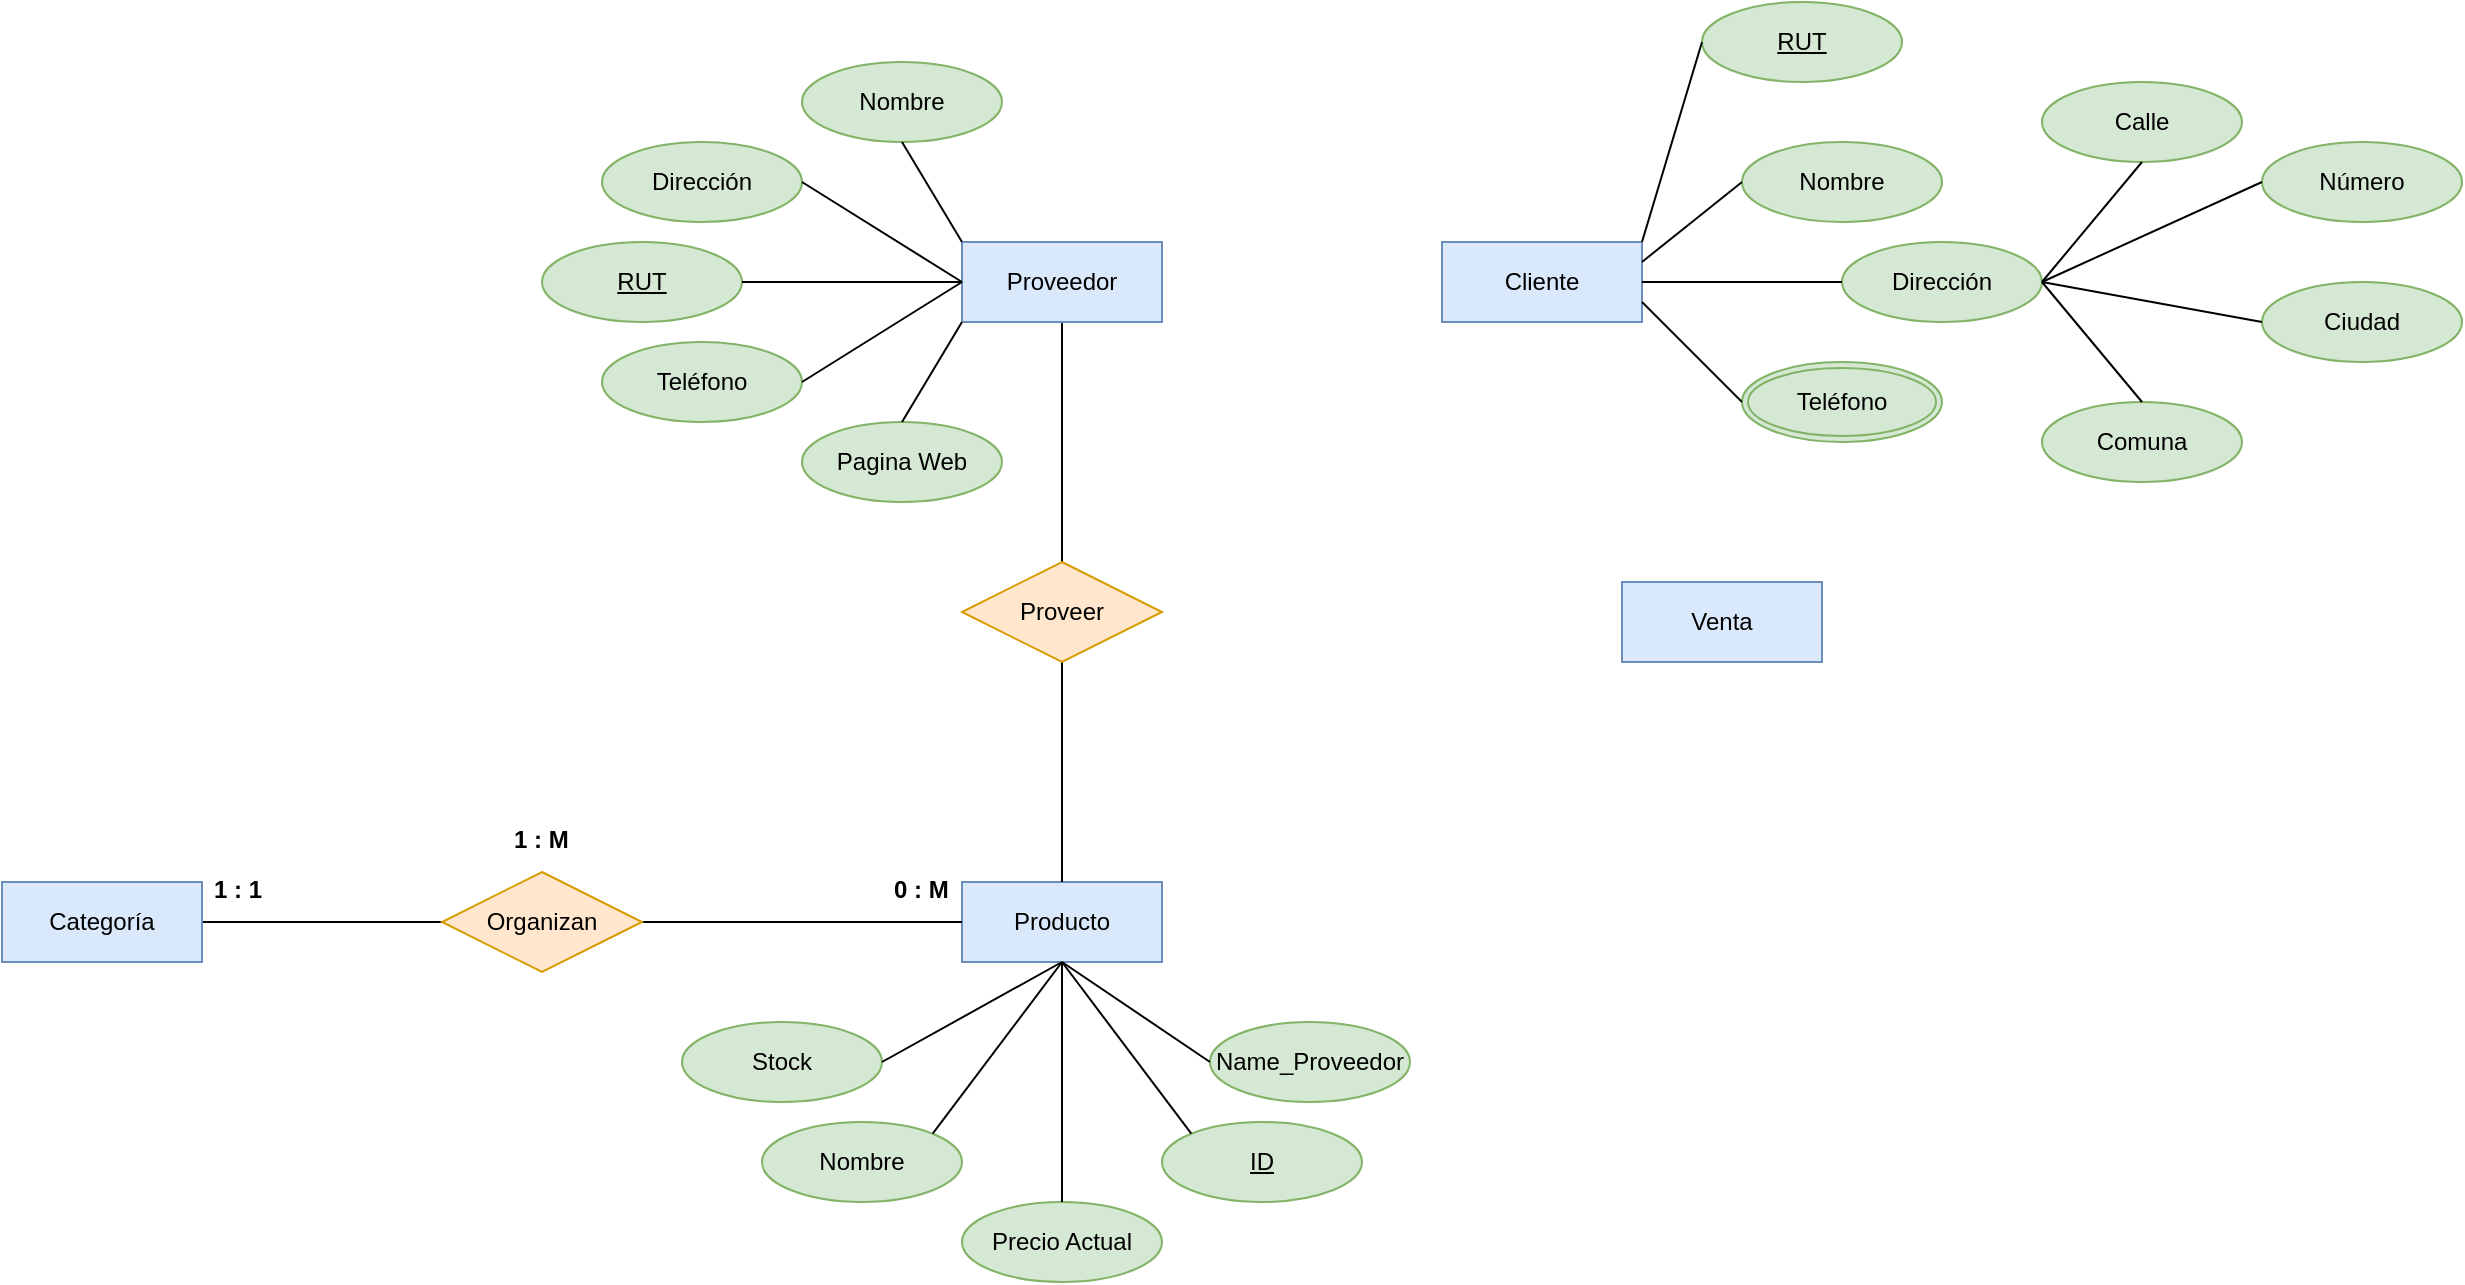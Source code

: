 <mxfile version="24.2.5" type="github">
  <diagram name="Página-1" id="-VSck5TnIiOtVigktZAM">
    <mxGraphModel dx="1468" dy="406" grid="1" gridSize="10" guides="1" tooltips="1" connect="1" arrows="1" fold="1" page="1" pageScale="1" pageWidth="827" pageHeight="1169" math="0" shadow="0">
      <root>
        <mxCell id="0" />
        <mxCell id="1" parent="0" />
        <mxCell id="VbbwbDJg4nd9tGN5y98i-33" style="edgeStyle=orthogonalEdgeStyle;rounded=0;orthogonalLoop=1;jettySize=auto;html=1;entryX=0.5;entryY=0;entryDx=0;entryDy=0;endArrow=none;endFill=0;" edge="1" parent="1" source="VbbwbDJg4nd9tGN5y98i-1" target="VbbwbDJg4nd9tGN5y98i-32">
          <mxGeometry relative="1" as="geometry" />
        </mxCell>
        <mxCell id="VbbwbDJg4nd9tGN5y98i-1" value="Proveedor" style="whiteSpace=wrap;html=1;align=center;fillColor=#dae8fc;strokeColor=#6c8ebf;" vertex="1" parent="1">
          <mxGeometry x="240" y="240" width="100" height="40" as="geometry" />
        </mxCell>
        <mxCell id="VbbwbDJg4nd9tGN5y98i-2" value="Cliente" style="whiteSpace=wrap;html=1;align=center;fillColor=#dae8fc;strokeColor=#6c8ebf;" vertex="1" parent="1">
          <mxGeometry x="480" y="240" width="100" height="40" as="geometry" />
        </mxCell>
        <mxCell id="VbbwbDJg4nd9tGN5y98i-3" value="Producto" style="whiteSpace=wrap;html=1;align=center;fillColor=#dae8fc;strokeColor=#6c8ebf;" vertex="1" parent="1">
          <mxGeometry x="240" y="560" width="100" height="40" as="geometry" />
        </mxCell>
        <mxCell id="VbbwbDJg4nd9tGN5y98i-68" style="edgeStyle=orthogonalEdgeStyle;rounded=0;orthogonalLoop=1;jettySize=auto;html=1;entryX=0;entryY=0.5;entryDx=0;entryDy=0;endArrow=none;endFill=0;" edge="1" parent="1" source="VbbwbDJg4nd9tGN5y98i-4" target="VbbwbDJg4nd9tGN5y98i-62">
          <mxGeometry relative="1" as="geometry" />
        </mxCell>
        <mxCell id="VbbwbDJg4nd9tGN5y98i-4" value="Categoría" style="whiteSpace=wrap;html=1;align=center;fillColor=#dae8fc;strokeColor=#6c8ebf;" vertex="1" parent="1">
          <mxGeometry x="-240" y="560" width="100" height="40" as="geometry" />
        </mxCell>
        <mxCell id="VbbwbDJg4nd9tGN5y98i-5" value="Venta" style="whiteSpace=wrap;html=1;align=center;fillColor=#dae8fc;strokeColor=#6c8ebf;" vertex="1" parent="1">
          <mxGeometry x="570" y="410" width="100" height="40" as="geometry" />
        </mxCell>
        <mxCell id="VbbwbDJg4nd9tGN5y98i-6" value="Dirección" style="ellipse;whiteSpace=wrap;html=1;align=center;fillColor=#d5e8d4;strokeColor=#82b366;" vertex="1" parent="1">
          <mxGeometry x="60" y="190" width="100" height="40" as="geometry" />
        </mxCell>
        <mxCell id="VbbwbDJg4nd9tGN5y98i-7" value="Nombre" style="ellipse;whiteSpace=wrap;html=1;align=center;fillColor=#d5e8d4;strokeColor=#82b366;" vertex="1" parent="1">
          <mxGeometry x="160" y="150" width="100" height="40" as="geometry" />
        </mxCell>
        <mxCell id="VbbwbDJg4nd9tGN5y98i-8" value="RUT" style="ellipse;whiteSpace=wrap;html=1;align=center;fontStyle=4;fillColor=#d5e8d4;strokeColor=#82b366;" vertex="1" parent="1">
          <mxGeometry x="30" y="240" width="100" height="40" as="geometry" />
        </mxCell>
        <mxCell id="VbbwbDJg4nd9tGN5y98i-9" value="Teléfono" style="ellipse;whiteSpace=wrap;html=1;align=center;fillColor=#d5e8d4;strokeColor=#82b366;" vertex="1" parent="1">
          <mxGeometry x="60" y="290" width="100" height="40" as="geometry" />
        </mxCell>
        <mxCell id="VbbwbDJg4nd9tGN5y98i-10" value="Pagina Web" style="ellipse;whiteSpace=wrap;html=1;align=center;fillColor=#d5e8d4;strokeColor=#82b366;" vertex="1" parent="1">
          <mxGeometry x="160" y="330" width="100" height="40" as="geometry" />
        </mxCell>
        <mxCell id="VbbwbDJg4nd9tGN5y98i-11" value="Calle" style="ellipse;whiteSpace=wrap;html=1;align=center;fillColor=#d5e8d4;strokeColor=#82b366;" vertex="1" parent="1">
          <mxGeometry x="780" y="160" width="100" height="40" as="geometry" />
        </mxCell>
        <mxCell id="VbbwbDJg4nd9tGN5y98i-12" value="Nombre" style="ellipse;whiteSpace=wrap;html=1;align=center;fillColor=#d5e8d4;strokeColor=#82b366;" vertex="1" parent="1">
          <mxGeometry x="630" y="190" width="100" height="40" as="geometry" />
        </mxCell>
        <mxCell id="VbbwbDJg4nd9tGN5y98i-13" value="RUT" style="ellipse;whiteSpace=wrap;html=1;align=center;fontStyle=4;fillColor=#d5e8d4;strokeColor=#82b366;" vertex="1" parent="1">
          <mxGeometry x="610" y="120" width="100" height="40" as="geometry" />
        </mxCell>
        <mxCell id="VbbwbDJg4nd9tGN5y98i-14" value="Teléfono" style="ellipse;shape=doubleEllipse;margin=3;whiteSpace=wrap;html=1;align=center;fillColor=#d5e8d4;strokeColor=#82b366;" vertex="1" parent="1">
          <mxGeometry x="630" y="300" width="100" height="40" as="geometry" />
        </mxCell>
        <mxCell id="VbbwbDJg4nd9tGN5y98i-15" value="Dirección" style="ellipse;whiteSpace=wrap;html=1;align=center;fillColor=#d5e8d4;strokeColor=#82b366;" vertex="1" parent="1">
          <mxGeometry x="680" y="240" width="100" height="40" as="geometry" />
        </mxCell>
        <mxCell id="VbbwbDJg4nd9tGN5y98i-18" value="Número" style="ellipse;whiteSpace=wrap;html=1;align=center;fillColor=#d5e8d4;strokeColor=#82b366;" vertex="1" parent="1">
          <mxGeometry x="890" y="190" width="100" height="40" as="geometry" />
        </mxCell>
        <mxCell id="VbbwbDJg4nd9tGN5y98i-19" value="Ciudad" style="ellipse;whiteSpace=wrap;html=1;align=center;fillColor=#d5e8d4;strokeColor=#82b366;" vertex="1" parent="1">
          <mxGeometry x="890" y="260" width="100" height="40" as="geometry" />
        </mxCell>
        <mxCell id="VbbwbDJg4nd9tGN5y98i-20" value="Comuna" style="ellipse;whiteSpace=wrap;html=1;align=center;fillColor=#d5e8d4;strokeColor=#82b366;" vertex="1" parent="1">
          <mxGeometry x="780" y="320" width="100" height="40" as="geometry" />
        </mxCell>
        <mxCell id="VbbwbDJg4nd9tGN5y98i-34" style="edgeStyle=orthogonalEdgeStyle;rounded=0;orthogonalLoop=1;jettySize=auto;html=1;entryX=0.5;entryY=0;entryDx=0;entryDy=0;endArrow=none;endFill=0;" edge="1" parent="1" source="VbbwbDJg4nd9tGN5y98i-32" target="VbbwbDJg4nd9tGN5y98i-3">
          <mxGeometry relative="1" as="geometry" />
        </mxCell>
        <mxCell id="VbbwbDJg4nd9tGN5y98i-32" value="Proveer" style="shape=rhombus;perimeter=rhombusPerimeter;whiteSpace=wrap;html=1;align=center;fillColor=#ffe6cc;strokeColor=#d79b00;" vertex="1" parent="1">
          <mxGeometry x="240" y="400" width="100" height="50" as="geometry" />
        </mxCell>
        <mxCell id="VbbwbDJg4nd9tGN5y98i-35" value="ID" style="ellipse;whiteSpace=wrap;html=1;align=center;fontStyle=4;fillColor=#d5e8d4;strokeColor=#82b366;" vertex="1" parent="1">
          <mxGeometry x="340" y="680" width="100" height="40" as="geometry" />
        </mxCell>
        <mxCell id="VbbwbDJg4nd9tGN5y98i-36" value="Nombre" style="ellipse;whiteSpace=wrap;html=1;align=center;fillColor=#d5e8d4;strokeColor=#82b366;" vertex="1" parent="1">
          <mxGeometry x="140" y="680" width="100" height="40" as="geometry" />
        </mxCell>
        <mxCell id="VbbwbDJg4nd9tGN5y98i-37" value="Precio Actual" style="ellipse;whiteSpace=wrap;html=1;align=center;fillColor=#d5e8d4;strokeColor=#82b366;" vertex="1" parent="1">
          <mxGeometry x="240" y="720" width="100" height="40" as="geometry" />
        </mxCell>
        <mxCell id="VbbwbDJg4nd9tGN5y98i-38" value="Stock" style="ellipse;whiteSpace=wrap;html=1;align=center;fillColor=#d5e8d4;strokeColor=#82b366;" vertex="1" parent="1">
          <mxGeometry x="100" y="630" width="100" height="40" as="geometry" />
        </mxCell>
        <mxCell id="VbbwbDJg4nd9tGN5y98i-39" value="Name_Proveedor" style="ellipse;whiteSpace=wrap;html=1;align=center;fillColor=#d5e8d4;strokeColor=#82b366;" vertex="1" parent="1">
          <mxGeometry x="364" y="630" width="100" height="40" as="geometry" />
        </mxCell>
        <mxCell id="VbbwbDJg4nd9tGN5y98i-43" value="" style="endArrow=none;html=1;rounded=0;entryX=0;entryY=0;entryDx=0;entryDy=0;exitX=0.5;exitY=1;exitDx=0;exitDy=0;" edge="1" parent="1" source="VbbwbDJg4nd9tGN5y98i-7" target="VbbwbDJg4nd9tGN5y98i-1">
          <mxGeometry relative="1" as="geometry">
            <mxPoint x="190" y="290" as="sourcePoint" />
            <mxPoint x="350" y="290" as="targetPoint" />
          </mxGeometry>
        </mxCell>
        <mxCell id="VbbwbDJg4nd9tGN5y98i-44" value="" style="endArrow=none;html=1;rounded=0;entryX=0;entryY=0.5;entryDx=0;entryDy=0;exitX=1;exitY=0.5;exitDx=0;exitDy=0;" edge="1" parent="1" source="VbbwbDJg4nd9tGN5y98i-6" target="VbbwbDJg4nd9tGN5y98i-1">
          <mxGeometry relative="1" as="geometry">
            <mxPoint x="190" y="180" as="sourcePoint" />
            <mxPoint x="250" y="250" as="targetPoint" />
          </mxGeometry>
        </mxCell>
        <mxCell id="VbbwbDJg4nd9tGN5y98i-45" value="" style="endArrow=none;html=1;rounded=0;entryX=0;entryY=0.5;entryDx=0;entryDy=0;exitX=1;exitY=0.5;exitDx=0;exitDy=0;" edge="1" parent="1" source="VbbwbDJg4nd9tGN5y98i-8" target="VbbwbDJg4nd9tGN5y98i-1">
          <mxGeometry relative="1" as="geometry">
            <mxPoint x="150" y="250" as="sourcePoint" />
            <mxPoint x="230" y="290" as="targetPoint" />
          </mxGeometry>
        </mxCell>
        <mxCell id="VbbwbDJg4nd9tGN5y98i-46" value="" style="endArrow=none;html=1;rounded=0;entryX=0;entryY=0.5;entryDx=0;entryDy=0;exitX=1;exitY=0.5;exitDx=0;exitDy=0;" edge="1" parent="1" source="VbbwbDJg4nd9tGN5y98i-9" target="VbbwbDJg4nd9tGN5y98i-1">
          <mxGeometry relative="1" as="geometry">
            <mxPoint x="140" y="270" as="sourcePoint" />
            <mxPoint x="250" y="270" as="targetPoint" />
          </mxGeometry>
        </mxCell>
        <mxCell id="VbbwbDJg4nd9tGN5y98i-47" value="" style="endArrow=none;html=1;rounded=0;entryX=0;entryY=1;entryDx=0;entryDy=0;exitX=0.5;exitY=0;exitDx=0;exitDy=0;" edge="1" parent="1" source="VbbwbDJg4nd9tGN5y98i-10" target="VbbwbDJg4nd9tGN5y98i-1">
          <mxGeometry relative="1" as="geometry">
            <mxPoint x="170" y="320" as="sourcePoint" />
            <mxPoint x="250" y="270" as="targetPoint" />
          </mxGeometry>
        </mxCell>
        <mxCell id="VbbwbDJg4nd9tGN5y98i-49" value="" style="endArrow=none;html=1;rounded=0;entryX=0.5;entryY=1;entryDx=0;entryDy=0;exitX=1;exitY=0.5;exitDx=0;exitDy=0;" edge="1" parent="1" source="VbbwbDJg4nd9tGN5y98i-38" target="VbbwbDJg4nd9tGN5y98i-3">
          <mxGeometry relative="1" as="geometry">
            <mxPoint x="220" y="620" as="sourcePoint" />
            <mxPoint x="380" y="620" as="targetPoint" />
          </mxGeometry>
        </mxCell>
        <mxCell id="VbbwbDJg4nd9tGN5y98i-50" value="" style="endArrow=none;html=1;rounded=0;exitX=1;exitY=0;exitDx=0;exitDy=0;" edge="1" parent="1" source="VbbwbDJg4nd9tGN5y98i-36">
          <mxGeometry relative="1" as="geometry">
            <mxPoint x="220" y="630" as="sourcePoint" />
            <mxPoint x="290" y="600" as="targetPoint" />
          </mxGeometry>
        </mxCell>
        <mxCell id="VbbwbDJg4nd9tGN5y98i-51" value="" style="endArrow=none;html=1;rounded=0;exitX=0;exitY=0.5;exitDx=0;exitDy=0;" edge="1" parent="1" source="VbbwbDJg4nd9tGN5y98i-39">
          <mxGeometry relative="1" as="geometry">
            <mxPoint x="245" y="676" as="sourcePoint" />
            <mxPoint x="290" y="600" as="targetPoint" />
          </mxGeometry>
        </mxCell>
        <mxCell id="VbbwbDJg4nd9tGN5y98i-52" value="" style="endArrow=none;html=1;rounded=0;exitX=0;exitY=0;exitDx=0;exitDy=0;entryX=0.5;entryY=1;entryDx=0;entryDy=0;" edge="1" parent="1" source="VbbwbDJg4nd9tGN5y98i-35" target="VbbwbDJg4nd9tGN5y98i-3">
          <mxGeometry relative="1" as="geometry">
            <mxPoint x="380" y="630" as="sourcePoint" />
            <mxPoint x="300" y="610" as="targetPoint" />
          </mxGeometry>
        </mxCell>
        <mxCell id="VbbwbDJg4nd9tGN5y98i-53" value="" style="endArrow=none;html=1;rounded=0;exitX=0.5;exitY=0;exitDx=0;exitDy=0;" edge="1" parent="1" source="VbbwbDJg4nd9tGN5y98i-37" target="VbbwbDJg4nd9tGN5y98i-3">
          <mxGeometry relative="1" as="geometry">
            <mxPoint x="340" y="690" as="sourcePoint" />
            <mxPoint x="290" y="610" as="targetPoint" />
          </mxGeometry>
        </mxCell>
        <mxCell id="VbbwbDJg4nd9tGN5y98i-54" value="" style="endArrow=none;html=1;rounded=0;exitX=1;exitY=0;exitDx=0;exitDy=0;entryX=0;entryY=0.5;entryDx=0;entryDy=0;" edge="1" parent="1" source="VbbwbDJg4nd9tGN5y98i-2" target="VbbwbDJg4nd9tGN5y98i-13">
          <mxGeometry relative="1" as="geometry">
            <mxPoint x="630" y="260" as="sourcePoint" />
            <mxPoint x="790" y="260" as="targetPoint" />
          </mxGeometry>
        </mxCell>
        <mxCell id="VbbwbDJg4nd9tGN5y98i-55" value="" style="endArrow=none;html=1;rounded=0;entryX=0;entryY=0.5;entryDx=0;entryDy=0;exitX=1;exitY=0.25;exitDx=0;exitDy=0;" edge="1" parent="1" source="VbbwbDJg4nd9tGN5y98i-2" target="VbbwbDJg4nd9tGN5y98i-12">
          <mxGeometry relative="1" as="geometry">
            <mxPoint x="580" y="260" as="sourcePoint" />
            <mxPoint x="620" y="170" as="targetPoint" />
          </mxGeometry>
        </mxCell>
        <mxCell id="VbbwbDJg4nd9tGN5y98i-56" value="" style="endArrow=none;html=1;rounded=0;exitX=1;exitY=0.5;exitDx=0;exitDy=0;entryX=0;entryY=0.5;entryDx=0;entryDy=0;" edge="1" parent="1" source="VbbwbDJg4nd9tGN5y98i-2" target="VbbwbDJg4nd9tGN5y98i-15">
          <mxGeometry relative="1" as="geometry">
            <mxPoint x="590" y="270" as="sourcePoint" />
            <mxPoint x="670" y="190" as="targetPoint" />
          </mxGeometry>
        </mxCell>
        <mxCell id="VbbwbDJg4nd9tGN5y98i-57" value="" style="endArrow=none;html=1;rounded=0;exitX=1;exitY=0.75;exitDx=0;exitDy=0;entryX=0;entryY=0.5;entryDx=0;entryDy=0;" edge="1" parent="1" source="VbbwbDJg4nd9tGN5y98i-2" target="VbbwbDJg4nd9tGN5y98i-14">
          <mxGeometry relative="1" as="geometry">
            <mxPoint x="590" y="270" as="sourcePoint" />
            <mxPoint x="690" y="270" as="targetPoint" />
          </mxGeometry>
        </mxCell>
        <mxCell id="VbbwbDJg4nd9tGN5y98i-58" value="" style="endArrow=none;html=1;rounded=0;entryX=0.5;entryY=1;entryDx=0;entryDy=0;exitX=1;exitY=0.5;exitDx=0;exitDy=0;" edge="1" parent="1" source="VbbwbDJg4nd9tGN5y98i-15" target="VbbwbDJg4nd9tGN5y98i-11">
          <mxGeometry relative="1" as="geometry">
            <mxPoint x="790" y="260" as="sourcePoint" />
            <mxPoint x="870" y="190" as="targetPoint" />
          </mxGeometry>
        </mxCell>
        <mxCell id="VbbwbDJg4nd9tGN5y98i-59" value="" style="endArrow=none;html=1;rounded=0;entryX=0;entryY=0.5;entryDx=0;entryDy=0;" edge="1" parent="1" target="VbbwbDJg4nd9tGN5y98i-18">
          <mxGeometry relative="1" as="geometry">
            <mxPoint x="780" y="260" as="sourcePoint" />
            <mxPoint x="840" y="210" as="targetPoint" />
          </mxGeometry>
        </mxCell>
        <mxCell id="VbbwbDJg4nd9tGN5y98i-60" value="" style="endArrow=none;html=1;rounded=0;entryX=0;entryY=0.5;entryDx=0;entryDy=0;exitX=1;exitY=0.5;exitDx=0;exitDy=0;" edge="1" parent="1" source="VbbwbDJg4nd9tGN5y98i-15" target="VbbwbDJg4nd9tGN5y98i-19">
          <mxGeometry relative="1" as="geometry">
            <mxPoint x="790" y="270" as="sourcePoint" />
            <mxPoint x="900" y="220" as="targetPoint" />
          </mxGeometry>
        </mxCell>
        <mxCell id="VbbwbDJg4nd9tGN5y98i-61" value="" style="endArrow=none;html=1;rounded=0;entryX=0.5;entryY=0;entryDx=0;entryDy=0;" edge="1" parent="1" target="VbbwbDJg4nd9tGN5y98i-20">
          <mxGeometry relative="1" as="geometry">
            <mxPoint x="780" y="260" as="sourcePoint" />
            <mxPoint x="900" y="290" as="targetPoint" />
          </mxGeometry>
        </mxCell>
        <mxCell id="VbbwbDJg4nd9tGN5y98i-67" style="edgeStyle=orthogonalEdgeStyle;rounded=0;orthogonalLoop=1;jettySize=auto;html=1;entryX=0;entryY=0.5;entryDx=0;entryDy=0;endArrow=none;endFill=0;" edge="1" parent="1" source="VbbwbDJg4nd9tGN5y98i-62" target="VbbwbDJg4nd9tGN5y98i-3">
          <mxGeometry relative="1" as="geometry" />
        </mxCell>
        <mxCell id="VbbwbDJg4nd9tGN5y98i-62" value="Organizan" style="shape=rhombus;perimeter=rhombusPerimeter;whiteSpace=wrap;html=1;align=center;fillColor=#ffe6cc;strokeColor=#d79b00;" vertex="1" parent="1">
          <mxGeometry x="-20" y="555" width="100" height="50" as="geometry" />
        </mxCell>
        <mxCell id="VbbwbDJg4nd9tGN5y98i-66" value="1 : M" style="text;strokeColor=none;fillColor=none;spacingLeft=4;spacingRight=4;overflow=hidden;rotatable=0;points=[[0,0.5],[1,0.5]];portConstraint=eastwest;fontSize=12;whiteSpace=wrap;html=1;fontStyle=1" vertex="1" parent="1">
          <mxGeometry x="10" y="525" width="40" height="30" as="geometry" />
        </mxCell>
        <mxCell id="VbbwbDJg4nd9tGN5y98i-69" value="0 : M" style="text;strokeColor=none;fillColor=none;spacingLeft=4;spacingRight=4;overflow=hidden;rotatable=0;points=[[0,0.5],[1,0.5]];portConstraint=eastwest;fontSize=12;whiteSpace=wrap;html=1;fontStyle=1" vertex="1" parent="1">
          <mxGeometry x="200" y="550" width="40" height="30" as="geometry" />
        </mxCell>
        <mxCell id="VbbwbDJg4nd9tGN5y98i-70" value="1 : 1" style="text;strokeColor=none;fillColor=none;spacingLeft=4;spacingRight=4;overflow=hidden;rotatable=0;points=[[0,0.5],[1,0.5]];portConstraint=eastwest;fontSize=12;whiteSpace=wrap;html=1;fontStyle=1" vertex="1" parent="1">
          <mxGeometry x="-140" y="550" width="40" height="30" as="geometry" />
        </mxCell>
      </root>
    </mxGraphModel>
  </diagram>
</mxfile>
